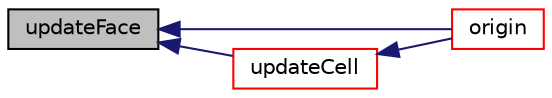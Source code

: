 digraph "updateFace"
{
  bgcolor="transparent";
  edge [fontname="Helvetica",fontsize="10",labelfontname="Helvetica",labelfontsize="10"];
  node [fontname="Helvetica",fontsize="10",shape=record];
  rankdir="LR";
  Node1 [label="updateFace",height=0.2,width=0.4,color="black", fillcolor="grey75", style="filled", fontcolor="black"];
  Node1 -> Node2 [dir="back",color="midnightblue",fontsize="10",style="solid",fontname="Helvetica"];
  Node2 [label="origin",height=0.2,width=0.4,color="red",URL="$a02588.html#a3275465d1380667a367d35a6df85d869",tooltip="Return origin. "];
  Node1 -> Node3 [dir="back",color="midnightblue",fontsize="10",style="solid",fontname="Helvetica"];
  Node3 [label="updateCell",height=0.2,width=0.4,color="red",URL="$a02588.html#afac59031aca1d2dc8f4f53a455c29ed3",tooltip="Influence of neighbouring face. "];
  Node3 -> Node2 [dir="back",color="midnightblue",fontsize="10",style="solid",fontname="Helvetica"];
}

